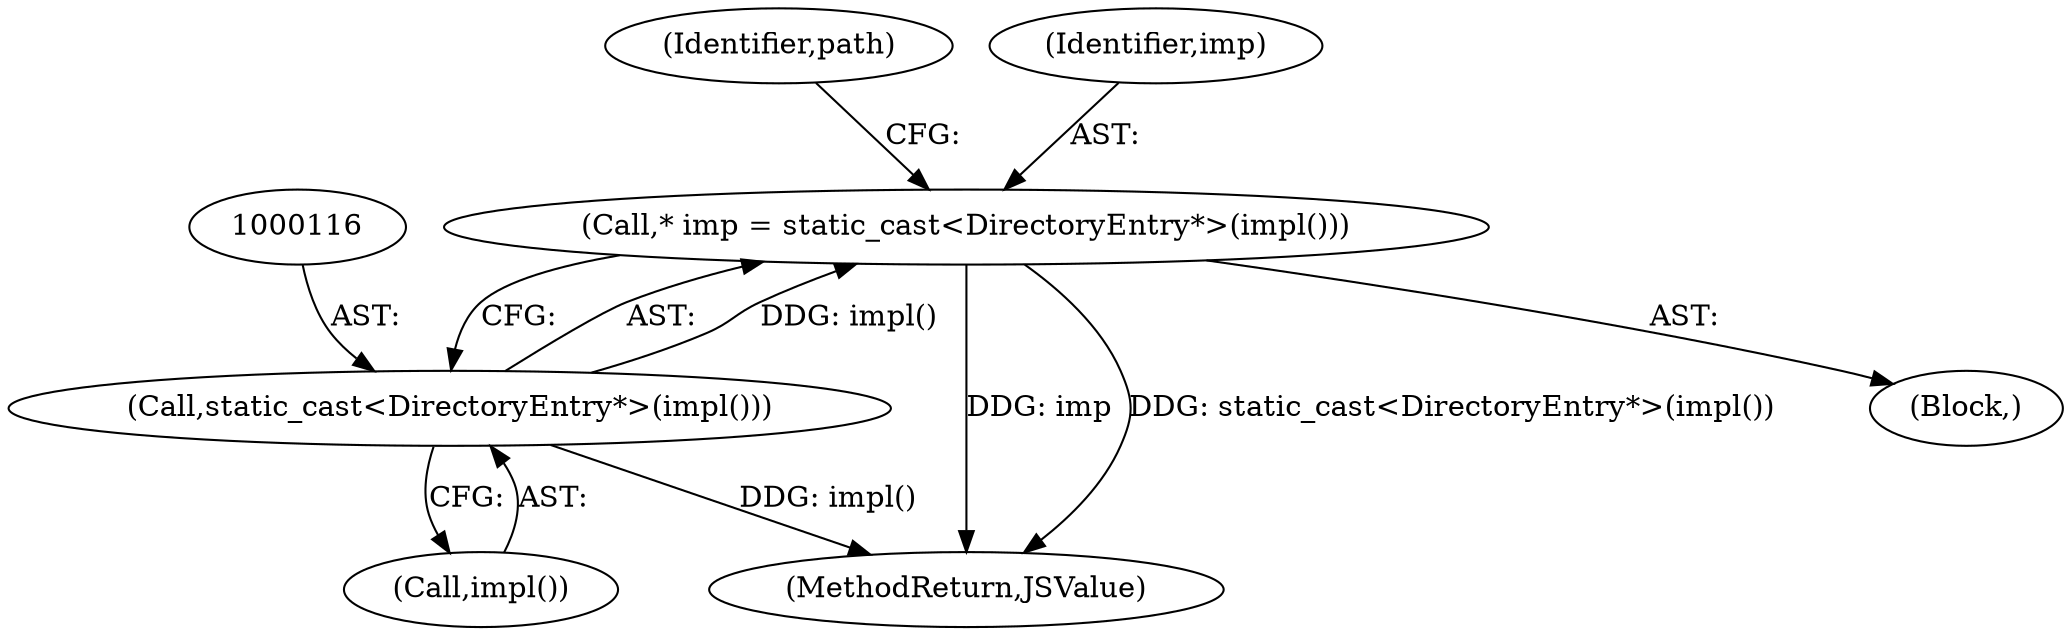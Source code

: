 digraph "0_Chrome_b944f670bb7a8a919daac497a4ea0536c954c201_2@pointer" {
"1000113" [label="(Call,* imp = static_cast<DirectoryEntry*>(impl()))"];
"1000115" [label="(Call,static_cast<DirectoryEntry*>(impl()))"];
"1000120" [label="(Identifier,path)"];
"1000114" [label="(Identifier,imp)"];
"1000248" [label="(MethodReturn,JSValue)"];
"1000113" [label="(Call,* imp = static_cast<DirectoryEntry*>(impl()))"];
"1000115" [label="(Call,static_cast<DirectoryEntry*>(impl()))"];
"1000117" [label="(Call,impl())"];
"1000102" [label="(Block,)"];
"1000113" -> "1000102"  [label="AST: "];
"1000113" -> "1000115"  [label="CFG: "];
"1000114" -> "1000113"  [label="AST: "];
"1000115" -> "1000113"  [label="AST: "];
"1000120" -> "1000113"  [label="CFG: "];
"1000113" -> "1000248"  [label="DDG: imp"];
"1000113" -> "1000248"  [label="DDG: static_cast<DirectoryEntry*>(impl())"];
"1000115" -> "1000113"  [label="DDG: impl()"];
"1000115" -> "1000117"  [label="CFG: "];
"1000116" -> "1000115"  [label="AST: "];
"1000117" -> "1000115"  [label="AST: "];
"1000115" -> "1000248"  [label="DDG: impl()"];
}
